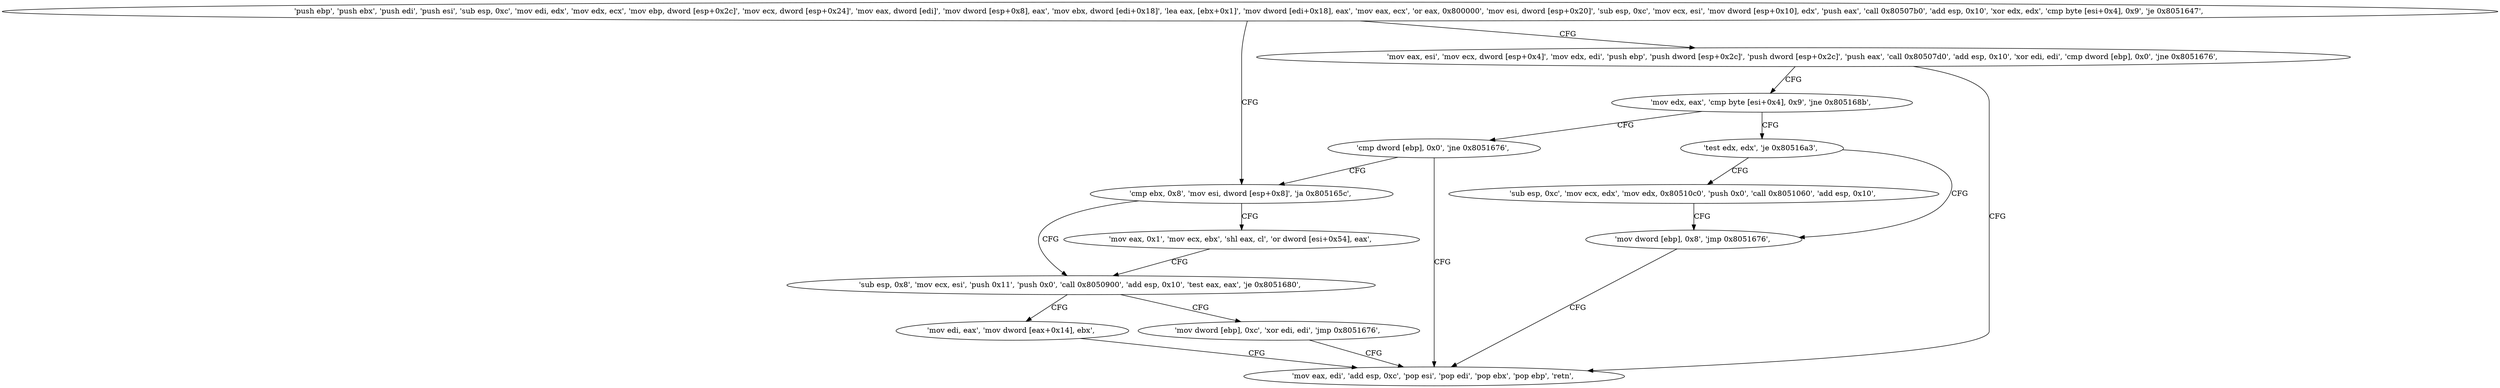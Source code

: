 digraph "func" {
"134550992" [label = "'push ebp', 'push ebx', 'push edi', 'push esi', 'sub esp, 0xc', 'mov edi, edx', 'mov edx, ecx', 'mov ebp, dword [esp+0x2c]', 'mov ecx, dword [esp+0x24]', 'mov eax, dword [edi]', 'mov dword [esp+0x8], eax', 'mov ebx, dword [edi+0x18]', 'lea eax, [ebx+0x1]', 'mov dword [edi+0x18], eax', 'mov eax, ecx', 'or eax, 0x800000', 'mov esi, dword [esp+0x20]', 'sub esp, 0xc', 'mov ecx, esi', 'mov dword [esp+0x10], edx', 'push eax', 'call 0x80507b0', 'add esp, 0x10', 'xor edx, edx', 'cmp byte [esi+0x4], 0x9', 'je 0x8051647', " ]
"134551111" [label = "'cmp ebx, 0x8', 'mov esi, dword [esp+0x8]', 'ja 0x805165c', " ]
"134551063" [label = "'mov eax, esi', 'mov ecx, dword [esp+0x4]', 'mov edx, edi', 'push ebp', 'push dword [esp+0x2c]', 'push dword [esp+0x2c]', 'push eax', 'call 0x80507d0', 'add esp, 0x10', 'xor edi, edi', 'cmp dword [ebp], 0x0', 'jne 0x8051676', " ]
"134551132" [label = "'sub esp, 0x8', 'mov ecx, esi', 'push 0x11', 'push 0x0', 'call 0x8050900', 'add esp, 0x10', 'test eax, eax', 'je 0x8051680', " ]
"134551120" [label = "'mov eax, 0x1', 'mov ecx, ebx', 'shl eax, cl', 'or dword [esi+0x54], eax', " ]
"134551158" [label = "'mov eax, edi', 'add esp, 0xc', 'pop esi', 'pop edi', 'pop ebx', 'pop ebp', 'retn', " ]
"134551097" [label = "'mov edx, eax', 'cmp byte [esi+0x4], 0x9', 'jne 0x805168b', " ]
"134551168" [label = "'mov dword [ebp], 0xc', 'xor edi, edi', 'jmp 0x8051676', " ]
"134551153" [label = "'mov edi, eax', 'mov dword [eax+0x14], ebx', " ]
"134551179" [label = "'test edx, edx', 'je 0x80516a3', " ]
"134551105" [label = "'cmp dword [ebp], 0x0', 'jne 0x8051676', " ]
"134551203" [label = "'mov dword [ebp], 0x8', 'jmp 0x8051676', " ]
"134551183" [label = "'sub esp, 0xc', 'mov ecx, edx', 'mov edx, 0x80510c0', 'push 0x0', 'call 0x8051060', 'add esp, 0x10', " ]
"134550992" -> "134551111" [ label = "CFG" ]
"134550992" -> "134551063" [ label = "CFG" ]
"134551111" -> "134551132" [ label = "CFG" ]
"134551111" -> "134551120" [ label = "CFG" ]
"134551063" -> "134551158" [ label = "CFG" ]
"134551063" -> "134551097" [ label = "CFG" ]
"134551132" -> "134551168" [ label = "CFG" ]
"134551132" -> "134551153" [ label = "CFG" ]
"134551120" -> "134551132" [ label = "CFG" ]
"134551097" -> "134551179" [ label = "CFG" ]
"134551097" -> "134551105" [ label = "CFG" ]
"134551168" -> "134551158" [ label = "CFG" ]
"134551153" -> "134551158" [ label = "CFG" ]
"134551179" -> "134551203" [ label = "CFG" ]
"134551179" -> "134551183" [ label = "CFG" ]
"134551105" -> "134551158" [ label = "CFG" ]
"134551105" -> "134551111" [ label = "CFG" ]
"134551203" -> "134551158" [ label = "CFG" ]
"134551183" -> "134551203" [ label = "CFG" ]
}
